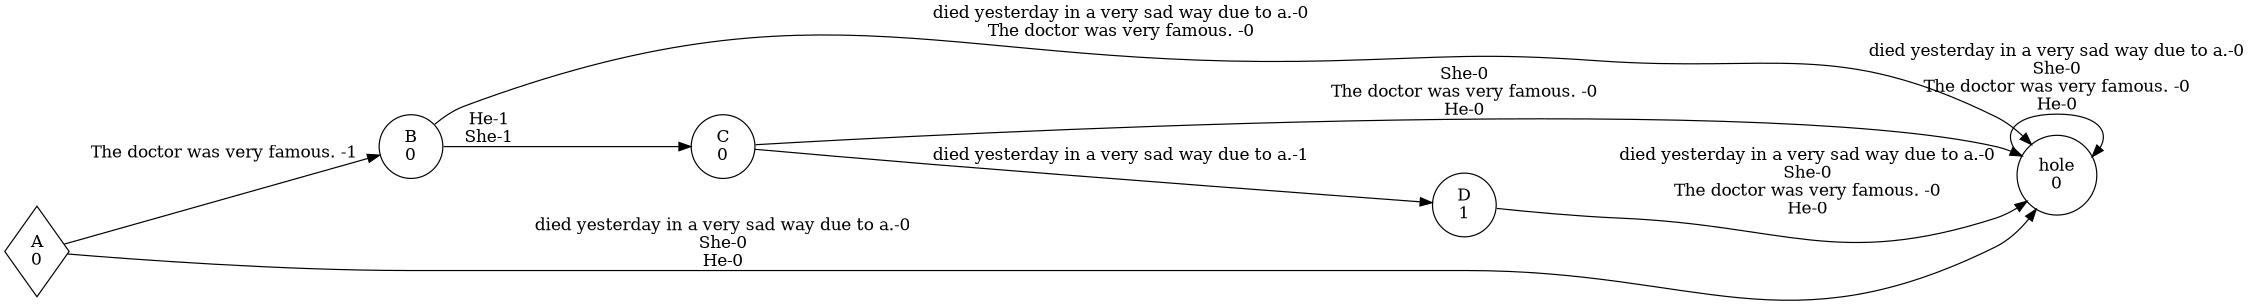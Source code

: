 digraph weighted_automaton {
	margin=0 rankdir=LR size=15
	node [shape=circle]
	A [label="A
0" shape=diamond]
	A -> B [label="The doctor was very famous. -1"]
	A -> hole [label="died yesterday in a very sad way due to a.-0
She-0
He-0"]
	B [label="B
0"]
	B -> C [label="He-1
She-1"]
	B -> hole [label="died yesterday in a very sad way due to a.-0
The doctor was very famous. -0"]
	C [label="C
0"]
	C -> D [label="died yesterday in a very sad way due to a.-1"]
	C -> hole [label="She-0
The doctor was very famous. -0
He-0"]
	D [label="D
1"]
	D -> hole [label="died yesterday in a very sad way due to a.-0
She-0
The doctor was very famous. -0
He-0"]
	hole [label="hole
0"]
	hole -> hole [label="died yesterday in a very sad way due to a.-0
She-0
The doctor was very famous. -0
He-0"]
}
